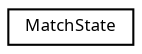 digraph "Graphical Class Hierarchy"
{
  edge [fontname="Sans",fontsize="8",labelfontname="Sans",labelfontsize="8"];
  node [fontname="Sans",fontsize="8",shape=record];
  rankdir="LR";
  Node1 [label="MatchState",height=0.2,width=0.4,color="black", fillcolor="white", style="filled",URL="$struct_match_state.html"];
}
